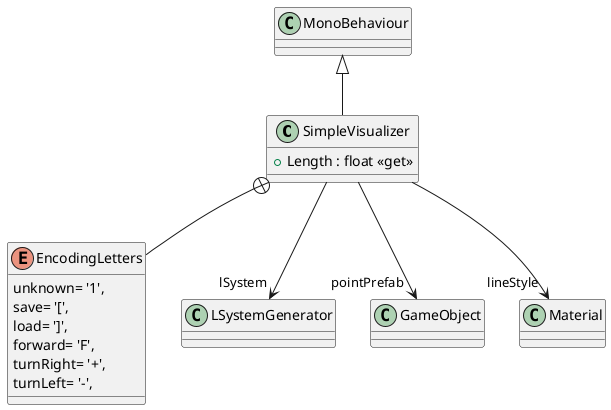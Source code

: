 @startuml
class SimpleVisualizer {
    + Length : float <<get>>
}
enum EncodingLetters {
    unknown= '1',
    save= '[',
    load= ']',
    forward= 'F',
    turnRight= '+',
    turnLeft= '-',
}
MonoBehaviour <|-- SimpleVisualizer
SimpleVisualizer --> "lSystem" LSystemGenerator
SimpleVisualizer --> "pointPrefab" GameObject
SimpleVisualizer --> "lineStyle" Material
SimpleVisualizer +-- EncodingLetters
@enduml
